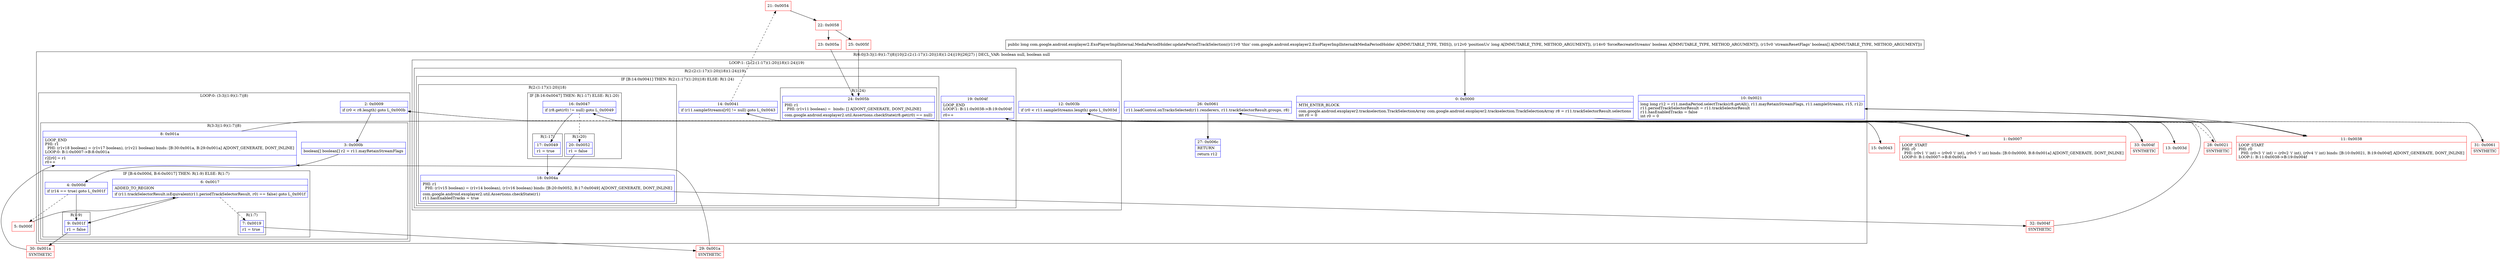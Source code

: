 digraph "CFG forcom.google.android.exoplayer2.ExoPlayerImplInternal.MediaPeriodHolder.updatePeriodTrackSelection(JZ[Z)J" {
subgraph cluster_Region_1625463904 {
label = "R(6:0|(3:3|(1:9)(1:7)|8)|10|(2:(2:(1:17)(1:20)|18)(1:24)|19)|26|27) | DECL_VAR: boolean null, boolean null\l";
node [shape=record,color=blue];
Node_0 [shape=record,label="{0\:\ 0x0000|MTH_ENTER_BLOCK\l|com.google.android.exoplayer2.trackselection.TrackSelectionArray com.google.android.exoplayer2.trackselection.TrackSelectionArray r8 = r11.trackSelectorResult.selections\lint r0 = 0\l}"];
subgraph cluster_LoopRegion_1302344370 {
label = "LOOP:0: (3:3|(1:9)(1:7)|8)";
node [shape=record,color=blue];
Node_2 [shape=record,label="{2\:\ 0x0009|if (r0 \< r8.length) goto L_0x000b\l}"];
subgraph cluster_Region_1091134561 {
label = "R(3:3|(1:9)(1:7)|8)";
node [shape=record,color=blue];
Node_3 [shape=record,label="{3\:\ 0x000b|boolean[] boolean[] r2 = r11.mayRetainStreamFlags\l}"];
subgraph cluster_IfRegion_233892688 {
label = "IF [B:4:0x000d, B:6:0x0017] THEN: R(1:9) ELSE: R(1:7)";
node [shape=record,color=blue];
Node_4 [shape=record,label="{4\:\ 0x000d|if (r14 == true) goto L_0x001f\l}"];
Node_6 [shape=record,label="{6\:\ 0x0017|ADDED_TO_REGION\l|if (r11.trackSelectorResult.isEquivalent(r11.periodTrackSelectorResult, r0) == false) goto L_0x001f\l}"];
subgraph cluster_Region_137550924 {
label = "R(1:9)";
node [shape=record,color=blue];
Node_9 [shape=record,label="{9\:\ 0x001f|r1 = false\l}"];
}
subgraph cluster_Region_726534291 {
label = "R(1:7)";
node [shape=record,color=blue];
Node_7 [shape=record,label="{7\:\ 0x0019|r1 = true\l}"];
}
}
Node_8 [shape=record,label="{8\:\ 0x001a|LOOP_END\lPHI: r1 \l  PHI: (r1v18 boolean) = (r1v17 boolean), (r1v21 boolean) binds: [B:30:0x001a, B:29:0x001a] A[DONT_GENERATE, DONT_INLINE]\lLOOP:0: B:1:0x0007\-\>B:8:0x001a\l|r2[r0] = r1\lr0++\l}"];
}
}
Node_10 [shape=record,label="{10\:\ 0x0021|long long r12 = r11.mediaPeriod.selectTracks(r8.getAll(), r11.mayRetainStreamFlags, r11.sampleStreams, r15, r12)\lr11.periodTrackSelectorResult = r11.trackSelectorResult\lr11.hasEnabledTracks = false\lint r0 = 0\l}"];
subgraph cluster_LoopRegion_926819401 {
label = "LOOP:1: (2:(2:(1:17)(1:20)|18)(1:24)|19)";
node [shape=record,color=blue];
Node_12 [shape=record,label="{12\:\ 0x003b|if (r0 \< r11.sampleStreams.length) goto L_0x003d\l}"];
subgraph cluster_Region_1709824099 {
label = "R(2:(2:(1:17)(1:20)|18)(1:24)|19)";
node [shape=record,color=blue];
subgraph cluster_IfRegion_1867092691 {
label = "IF [B:14:0x0041] THEN: R(2:(1:17)(1:20)|18) ELSE: R(1:24)";
node [shape=record,color=blue];
Node_14 [shape=record,label="{14\:\ 0x0041|if (r11.sampleStreams[r0] != null) goto L_0x0043\l}"];
subgraph cluster_Region_1125706236 {
label = "R(2:(1:17)(1:20)|18)";
node [shape=record,color=blue];
subgraph cluster_IfRegion_417616413 {
label = "IF [B:16:0x0047] THEN: R(1:17) ELSE: R(1:20)";
node [shape=record,color=blue];
Node_16 [shape=record,label="{16\:\ 0x0047|if (r8.get(r0) != null) goto L_0x0049\l}"];
subgraph cluster_Region_590557833 {
label = "R(1:17)";
node [shape=record,color=blue];
Node_17 [shape=record,label="{17\:\ 0x0049|r1 = true\l}"];
}
subgraph cluster_Region_1701400065 {
label = "R(1:20)";
node [shape=record,color=blue];
Node_20 [shape=record,label="{20\:\ 0x0052|r1 = false\l}"];
}
}
Node_18 [shape=record,label="{18\:\ 0x004a|PHI: r1 \l  PHI: (r1v15 boolean) = (r1v14 boolean), (r1v16 boolean) binds: [B:20:0x0052, B:17:0x0049] A[DONT_GENERATE, DONT_INLINE]\l|com.google.android.exoplayer2.util.Assertions.checkState(r1)\lr11.hasEnabledTracks = true\l}"];
}
subgraph cluster_Region_905772834 {
label = "R(1:24)";
node [shape=record,color=blue];
Node_24 [shape=record,label="{24\:\ 0x005b|PHI: r1 \l  PHI: (r1v11 boolean) =  binds: [] A[DONT_GENERATE, DONT_INLINE]\l|com.google.android.exoplayer2.util.Assertions.checkState(r8.get(r0) == null)\l}"];
}
}
Node_19 [shape=record,label="{19\:\ 0x004f|LOOP_END\lLOOP:1: B:11:0x0038\-\>B:19:0x004f\l|r0++\l}"];
}
}
Node_26 [shape=record,label="{26\:\ 0x0061|r11.loadControl.onTracksSelected(r11.renderers, r11.trackSelectorResult.groups, r8)\l}"];
Node_27 [shape=record,label="{27\:\ 0x006c|RETURN\l|return r12\l}"];
}
Node_1 [shape=record,color=red,label="{1\:\ 0x0007|LOOP_START\lPHI: r0 \l  PHI: (r0v1 'i' int) = (r0v0 'i' int), (r0v5 'i' int) binds: [B:0:0x0000, B:8:0x001a] A[DONT_GENERATE, DONT_INLINE]\lLOOP:0: B:1:0x0007\-\>B:8:0x001a\l}"];
Node_5 [shape=record,color=red,label="{5\:\ 0x000f}"];
Node_11 [shape=record,color=red,label="{11\:\ 0x0038|LOOP_START\lPHI: r0 \l  PHI: (r0v3 'i' int) = (r0v2 'i' int), (r0v4 'i' int) binds: [B:10:0x0021, B:19:0x004f] A[DONT_GENERATE, DONT_INLINE]\lLOOP:1: B:11:0x0038\-\>B:19:0x004f\l}"];
Node_13 [shape=record,color=red,label="{13\:\ 0x003d}"];
Node_15 [shape=record,color=red,label="{15\:\ 0x0043}"];
Node_21 [shape=record,color=red,label="{21\:\ 0x0054}"];
Node_22 [shape=record,color=red,label="{22\:\ 0x0058}"];
Node_23 [shape=record,color=red,label="{23\:\ 0x005a}"];
Node_25 [shape=record,color=red,label="{25\:\ 0x005f}"];
Node_28 [shape=record,color=red,label="{28\:\ 0x0021|SYNTHETIC\l}"];
Node_29 [shape=record,color=red,label="{29\:\ 0x001a|SYNTHETIC\l}"];
Node_30 [shape=record,color=red,label="{30\:\ 0x001a|SYNTHETIC\l}"];
Node_31 [shape=record,color=red,label="{31\:\ 0x0061|SYNTHETIC\l}"];
Node_32 [shape=record,color=red,label="{32\:\ 0x004f|SYNTHETIC\l}"];
Node_33 [shape=record,color=red,label="{33\:\ 0x004f|SYNTHETIC\l}"];
MethodNode[shape=record,label="{public long com.google.android.exoplayer2.ExoPlayerImplInternal.MediaPeriodHolder.updatePeriodTrackSelection((r11v0 'this' com.google.android.exoplayer2.ExoPlayerImplInternal$MediaPeriodHolder A[IMMUTABLE_TYPE, THIS]), (r12v0 'positionUs' long A[IMMUTABLE_TYPE, METHOD_ARGUMENT]), (r14v0 'forceRecreateStreams' boolean A[IMMUTABLE_TYPE, METHOD_ARGUMENT]), (r15v0 'streamResetFlags' boolean[] A[IMMUTABLE_TYPE, METHOD_ARGUMENT])) }"];
MethodNode -> Node_0;
Node_0 -> Node_1;
Node_2 -> Node_3;
Node_2 -> Node_28[style=dashed];
Node_3 -> Node_4;
Node_4 -> Node_5[style=dashed];
Node_4 -> Node_9;
Node_6 -> Node_7[style=dashed];
Node_6 -> Node_9;
Node_9 -> Node_30;
Node_7 -> Node_29;
Node_8 -> Node_1;
Node_10 -> Node_11;
Node_12 -> Node_13;
Node_12 -> Node_31[style=dashed];
Node_14 -> Node_15;
Node_14 -> Node_21[style=dashed];
Node_16 -> Node_17;
Node_16 -> Node_20[style=dashed];
Node_17 -> Node_18;
Node_20 -> Node_18;
Node_18 -> Node_32;
Node_24 -> Node_33;
Node_19 -> Node_11;
Node_26 -> Node_27;
Node_1 -> Node_2;
Node_5 -> Node_6;
Node_11 -> Node_12;
Node_13 -> Node_14;
Node_15 -> Node_16;
Node_21 -> Node_22;
Node_22 -> Node_23;
Node_22 -> Node_25;
Node_23 -> Node_24;
Node_25 -> Node_24;
Node_28 -> Node_10;
Node_29 -> Node_8;
Node_30 -> Node_8;
Node_31 -> Node_26;
Node_32 -> Node_19;
Node_33 -> Node_19;
}


